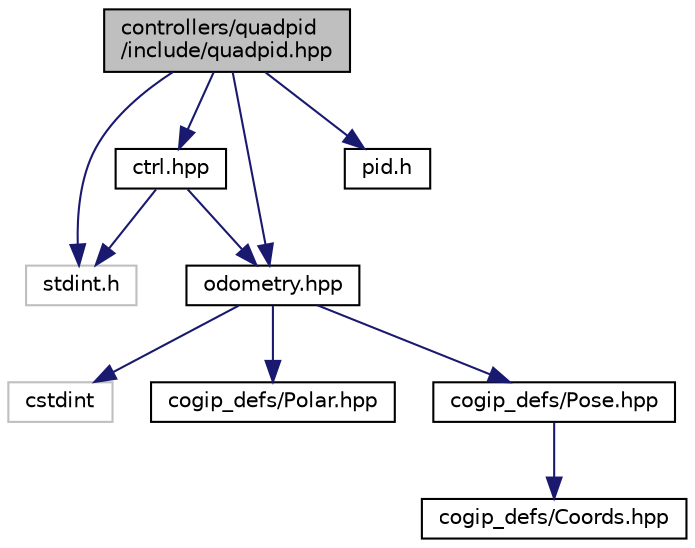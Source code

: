 digraph "controllers/quadpid/include/quadpid.hpp"
{
 // LATEX_PDF_SIZE
  bgcolor="transparent";
  edge [fontname="Helvetica",fontsize="10",labelfontname="Helvetica",labelfontsize="10"];
  node [fontname="Helvetica",fontsize="10",shape=record];
  Node1 [label="controllers/quadpid\l/include/quadpid.hpp",height=0.2,width=0.4,color="black", fillcolor="grey75", style="filled", fontcolor="black",tooltip="QuadPID controllers API and datas."];
  Node1 -> Node2 [color="midnightblue",fontsize="10",style="solid",fontname="Helvetica"];
  Node2 [label="stdint.h",height=0.2,width=0.4,color="grey75",tooltip=" "];
  Node1 -> Node3 [color="midnightblue",fontsize="10",style="solid",fontname="Helvetica"];
  Node3 [label="ctrl.hpp",height=0.2,width=0.4,color="black",URL="$ctrl_8hpp.html",tooltip="Common controllers API and datas."];
  Node3 -> Node2 [color="midnightblue",fontsize="10",style="solid",fontname="Helvetica"];
  Node3 -> Node4 [color="midnightblue",fontsize="10",style="solid",fontname="Helvetica"];
  Node4 [label="odometry.hpp",height=0.2,width=0.4,color="black",URL="$odometry_8hpp_source.html",tooltip=" "];
  Node4 -> Node5 [color="midnightblue",fontsize="10",style="solid",fontname="Helvetica"];
  Node5 [label="cstdint",height=0.2,width=0.4,color="grey75",tooltip=" "];
  Node4 -> Node6 [color="midnightblue",fontsize="10",style="solid",fontname="Helvetica"];
  Node6 [label="cogip_defs/Polar.hpp",height=0.2,width=0.4,color="black",URL="$Polar_8hpp.html",tooltip="Polar class declaration."];
  Node4 -> Node7 [color="midnightblue",fontsize="10",style="solid",fontname="Helvetica"];
  Node7 [label="cogip_defs/Pose.hpp",height=0.2,width=0.4,color="black",URL="$Pose_8hpp.html",tooltip="Pose class declaration."];
  Node7 -> Node8 [color="midnightblue",fontsize="10",style="solid",fontname="Helvetica"];
  Node8 [label="cogip_defs/Coords.hpp",height=0.2,width=0.4,color="black",URL="$Coords_8hpp.html",tooltip="Coords declaration."];
  Node1 -> Node4 [color="midnightblue",fontsize="10",style="solid",fontname="Helvetica"];
  Node1 -> Node9 [color="midnightblue",fontsize="10",style="solid",fontname="Helvetica"];
  Node9 [label="pid.h",height=0.2,width=0.4,color="black",URL="$pid_8h_source.html",tooltip=" "];
}
